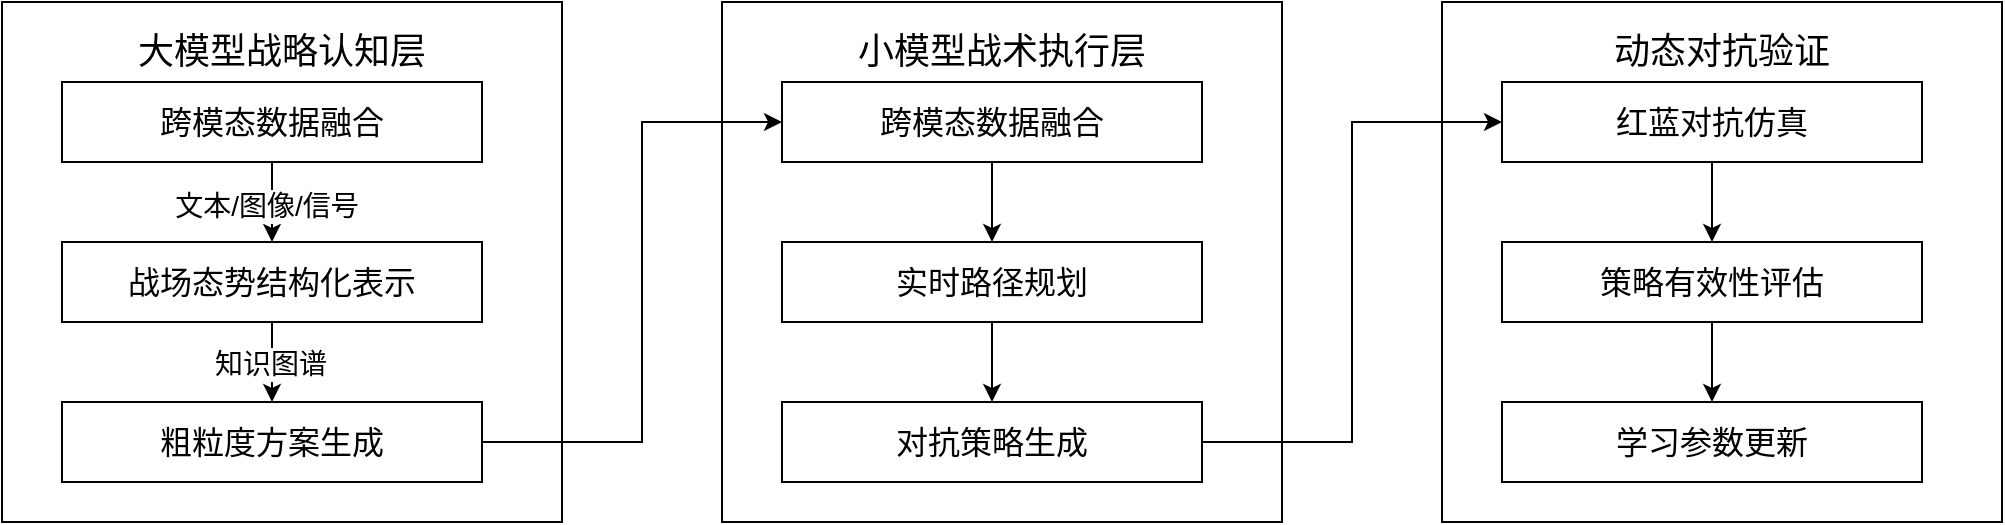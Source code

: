 <mxfile version="28.0.7">
  <diagram name="第 1 页" id="5opXXooe5w08HzeGnMW0">
    <mxGraphModel dx="776" dy="1138" grid="1" gridSize="10" guides="1" tooltips="1" connect="1" arrows="1" fold="1" page="1" pageScale="1" pageWidth="5000" pageHeight="5000" math="0" shadow="0">
      <root>
        <mxCell id="0" />
        <mxCell id="1" parent="0" />
        <mxCell id="6OmyqCXXWsWW5m-6uv41-1" value="" style="rounded=0;whiteSpace=wrap;html=1;fontSize=16;" vertex="1" parent="1">
          <mxGeometry x="40" y="80" width="280" height="260" as="geometry" />
        </mxCell>
        <mxCell id="6OmyqCXXWsWW5m-6uv41-2" value="大模型战略认知层" style="text;html=1;align=center;verticalAlign=middle;whiteSpace=wrap;rounded=0;fontSize=18;" vertex="1" parent="1">
          <mxGeometry x="90" y="90" width="180" height="30" as="geometry" />
        </mxCell>
        <mxCell id="6OmyqCXXWsWW5m-6uv41-6" style="edgeStyle=orthogonalEdgeStyle;rounded=0;orthogonalLoop=1;jettySize=auto;html=1;entryX=0.5;entryY=0;entryDx=0;entryDy=0;fontSize=16;" edge="1" parent="1" source="6OmyqCXXWsWW5m-6uv41-3" target="6OmyqCXXWsWW5m-6uv41-4">
          <mxGeometry relative="1" as="geometry" />
        </mxCell>
        <mxCell id="6OmyqCXXWsWW5m-6uv41-7" value="文本/图像/信号" style="edgeLabel;html=1;align=center;verticalAlign=middle;resizable=0;points=[];fontSize=14;" vertex="1" connectable="0" parent="6OmyqCXXWsWW5m-6uv41-6">
          <mxGeometry x="0.1" y="-3" relative="1" as="geometry">
            <mxPoint as="offset" />
          </mxGeometry>
        </mxCell>
        <mxCell id="6OmyqCXXWsWW5m-6uv41-3" value="跨模态数据融合" style="rounded=0;whiteSpace=wrap;html=1;fontSize=16;" vertex="1" parent="1">
          <mxGeometry x="70" y="120" width="210" height="40" as="geometry" />
        </mxCell>
        <mxCell id="6OmyqCXXWsWW5m-6uv41-8" style="edgeStyle=orthogonalEdgeStyle;rounded=0;orthogonalLoop=1;jettySize=auto;html=1;fontSize=16;" edge="1" parent="1" source="6OmyqCXXWsWW5m-6uv41-4" target="6OmyqCXXWsWW5m-6uv41-5">
          <mxGeometry relative="1" as="geometry" />
        </mxCell>
        <mxCell id="6OmyqCXXWsWW5m-6uv41-9" value="知识图谱" style="edgeLabel;html=1;align=center;verticalAlign=middle;resizable=0;points=[];fontSize=14;" vertex="1" connectable="0" parent="6OmyqCXXWsWW5m-6uv41-8">
          <mxGeometry x="0.05" y="-1" relative="1" as="geometry">
            <mxPoint as="offset" />
          </mxGeometry>
        </mxCell>
        <mxCell id="6OmyqCXXWsWW5m-6uv41-4" value="战场态势结构化表示" style="rounded=0;whiteSpace=wrap;html=1;fontSize=16;" vertex="1" parent="1">
          <mxGeometry x="70" y="200" width="210" height="40" as="geometry" />
        </mxCell>
        <mxCell id="6OmyqCXXWsWW5m-6uv41-5" value="粗粒度方案生成" style="rounded=0;whiteSpace=wrap;html=1;fontSize=16;" vertex="1" parent="1">
          <mxGeometry x="70" y="280" width="210" height="40" as="geometry" />
        </mxCell>
        <mxCell id="6OmyqCXXWsWW5m-6uv41-10" value="" style="rounded=0;whiteSpace=wrap;html=1;fontSize=16;" vertex="1" parent="1">
          <mxGeometry x="400" y="80" width="280" height="260" as="geometry" />
        </mxCell>
        <mxCell id="6OmyqCXXWsWW5m-6uv41-11" value="小模型战术执行层" style="text;html=1;align=center;verticalAlign=middle;whiteSpace=wrap;rounded=0;fontSize=18;" vertex="1" parent="1">
          <mxGeometry x="450" y="90" width="180" height="30" as="geometry" />
        </mxCell>
        <mxCell id="6OmyqCXXWsWW5m-6uv41-12" style="edgeStyle=orthogonalEdgeStyle;rounded=0;orthogonalLoop=1;jettySize=auto;html=1;entryX=0.5;entryY=0;entryDx=0;entryDy=0;fontSize=16;" edge="1" parent="1" source="6OmyqCXXWsWW5m-6uv41-14" target="6OmyqCXXWsWW5m-6uv41-17">
          <mxGeometry relative="1" as="geometry" />
        </mxCell>
        <mxCell id="6OmyqCXXWsWW5m-6uv41-14" value="跨模态数据融合" style="rounded=0;whiteSpace=wrap;html=1;fontSize=16;" vertex="1" parent="1">
          <mxGeometry x="430" y="120" width="210" height="40" as="geometry" />
        </mxCell>
        <mxCell id="6OmyqCXXWsWW5m-6uv41-15" style="edgeStyle=orthogonalEdgeStyle;rounded=0;orthogonalLoop=1;jettySize=auto;html=1;fontSize=16;" edge="1" parent="1" source="6OmyqCXXWsWW5m-6uv41-17" target="6OmyqCXXWsWW5m-6uv41-18">
          <mxGeometry relative="1" as="geometry" />
        </mxCell>
        <mxCell id="6OmyqCXXWsWW5m-6uv41-17" value="实时路径规划" style="rounded=0;whiteSpace=wrap;html=1;fontSize=16;" vertex="1" parent="1">
          <mxGeometry x="430" y="200" width="210" height="40" as="geometry" />
        </mxCell>
        <mxCell id="6OmyqCXXWsWW5m-6uv41-18" value="对抗策略生成" style="rounded=0;whiteSpace=wrap;html=1;fontSize=16;" vertex="1" parent="1">
          <mxGeometry x="430" y="280" width="210" height="40" as="geometry" />
        </mxCell>
        <mxCell id="6OmyqCXXWsWW5m-6uv41-19" style="edgeStyle=orthogonalEdgeStyle;rounded=0;orthogonalLoop=1;jettySize=auto;html=1;entryX=0;entryY=0.5;entryDx=0;entryDy=0;fontSize=16;" edge="1" parent="1" source="6OmyqCXXWsWW5m-6uv41-5" target="6OmyqCXXWsWW5m-6uv41-14">
          <mxGeometry relative="1" as="geometry">
            <Array as="points">
              <mxPoint x="360" y="300" />
              <mxPoint x="360" y="140" />
            </Array>
          </mxGeometry>
        </mxCell>
        <mxCell id="6OmyqCXXWsWW5m-6uv41-21" value="" style="rounded=0;whiteSpace=wrap;html=1;fontSize=16;" vertex="1" parent="1">
          <mxGeometry x="760" y="80" width="280" height="260" as="geometry" />
        </mxCell>
        <mxCell id="6OmyqCXXWsWW5m-6uv41-22" value="动态对抗验证" style="text;html=1;align=center;verticalAlign=middle;whiteSpace=wrap;rounded=0;fontSize=18;" vertex="1" parent="1">
          <mxGeometry x="810" y="90" width="180" height="30" as="geometry" />
        </mxCell>
        <mxCell id="6OmyqCXXWsWW5m-6uv41-23" style="edgeStyle=orthogonalEdgeStyle;rounded=0;orthogonalLoop=1;jettySize=auto;html=1;entryX=0.5;entryY=0;entryDx=0;entryDy=0;fontSize=16;" edge="1" parent="1" source="6OmyqCXXWsWW5m-6uv41-24" target="6OmyqCXXWsWW5m-6uv41-26">
          <mxGeometry relative="1" as="geometry" />
        </mxCell>
        <mxCell id="6OmyqCXXWsWW5m-6uv41-24" value="红蓝对抗仿真" style="rounded=0;whiteSpace=wrap;html=1;fontSize=16;" vertex="1" parent="1">
          <mxGeometry x="790" y="120" width="210" height="40" as="geometry" />
        </mxCell>
        <mxCell id="6OmyqCXXWsWW5m-6uv41-25" style="edgeStyle=orthogonalEdgeStyle;rounded=0;orthogonalLoop=1;jettySize=auto;html=1;fontSize=16;" edge="1" parent="1" source="6OmyqCXXWsWW5m-6uv41-26" target="6OmyqCXXWsWW5m-6uv41-27">
          <mxGeometry relative="1" as="geometry" />
        </mxCell>
        <mxCell id="6OmyqCXXWsWW5m-6uv41-26" value="策略有效性评估" style="rounded=0;whiteSpace=wrap;html=1;fontSize=16;" vertex="1" parent="1">
          <mxGeometry x="790" y="200" width="210" height="40" as="geometry" />
        </mxCell>
        <mxCell id="6OmyqCXXWsWW5m-6uv41-27" value="学习参数更新" style="rounded=0;whiteSpace=wrap;html=1;fontSize=16;" vertex="1" parent="1">
          <mxGeometry x="790" y="280" width="210" height="40" as="geometry" />
        </mxCell>
        <mxCell id="6OmyqCXXWsWW5m-6uv41-28" style="edgeStyle=orthogonalEdgeStyle;rounded=0;orthogonalLoop=1;jettySize=auto;html=1;entryX=0;entryY=0.5;entryDx=0;entryDy=0;fontSize=16;" edge="1" parent="1" source="6OmyqCXXWsWW5m-6uv41-18" target="6OmyqCXXWsWW5m-6uv41-24">
          <mxGeometry relative="1" as="geometry" />
        </mxCell>
      </root>
    </mxGraphModel>
  </diagram>
</mxfile>
